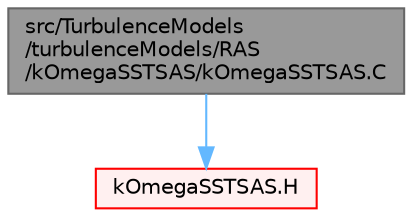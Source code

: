 digraph "src/TurbulenceModels/turbulenceModels/RAS/kOmegaSSTSAS/kOmegaSSTSAS.C"
{
 // LATEX_PDF_SIZE
  bgcolor="transparent";
  edge [fontname=Helvetica,fontsize=10,labelfontname=Helvetica,labelfontsize=10];
  node [fontname=Helvetica,fontsize=10,shape=box,height=0.2,width=0.4];
  Node1 [id="Node000001",label="src/TurbulenceModels\l/turbulenceModels/RAS\l/kOmegaSSTSAS/kOmegaSSTSAS.C",height=0.2,width=0.4,color="gray40", fillcolor="grey60", style="filled", fontcolor="black",tooltip=" "];
  Node1 -> Node2 [id="edge1_Node000001_Node000002",color="steelblue1",style="solid",tooltip=" "];
  Node2 [id="Node000002",label="kOmegaSSTSAS.H",height=0.2,width=0.4,color="red", fillcolor="#FFF0F0", style="filled",URL="$kOmegaSSTSAS_8H.html",tooltip=" "];
}

